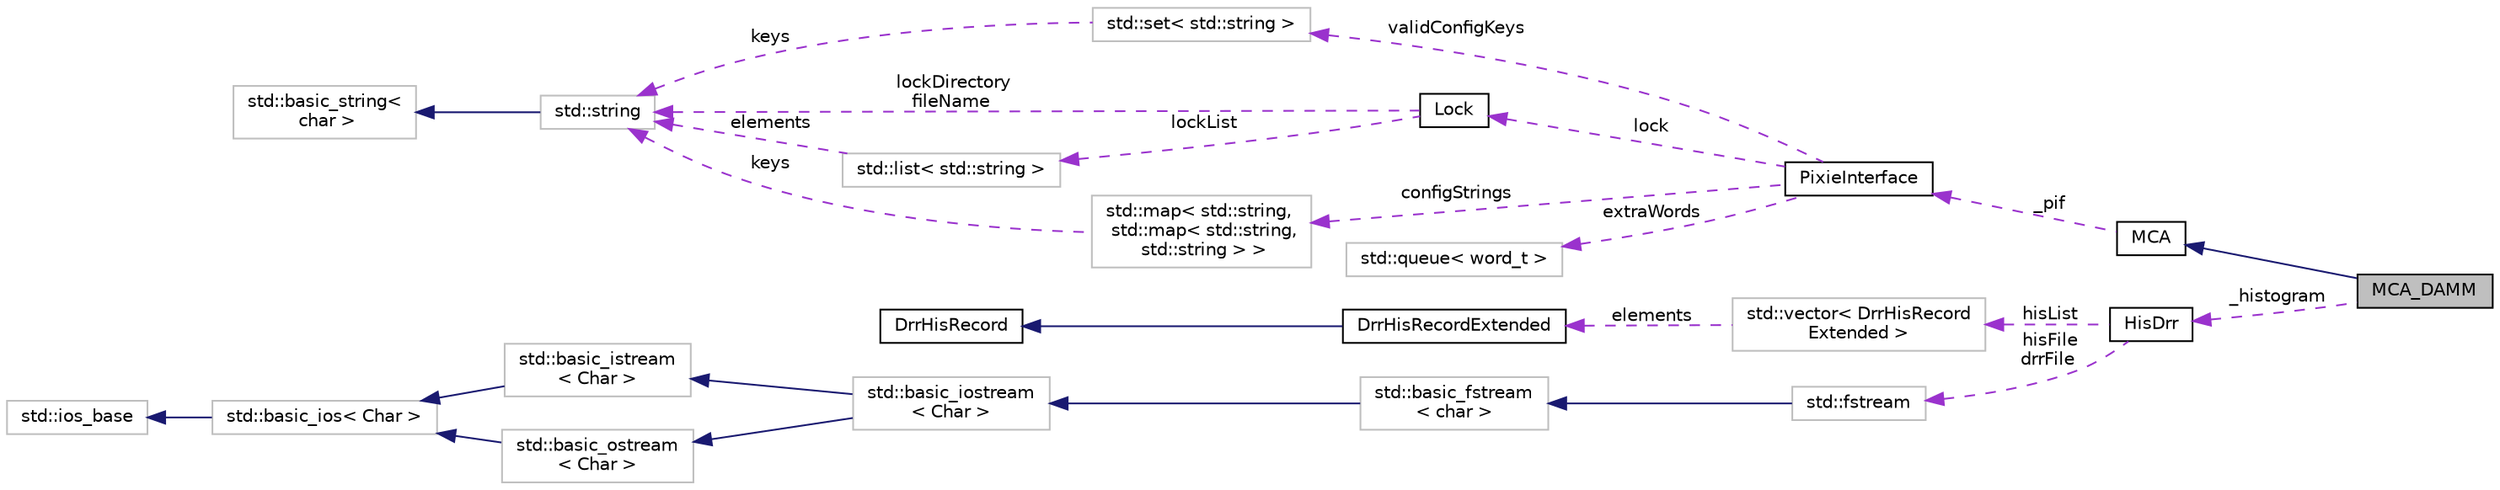 digraph "MCA_DAMM"
{
  edge [fontname="Helvetica",fontsize="10",labelfontname="Helvetica",labelfontsize="10"];
  node [fontname="Helvetica",fontsize="10",shape=record];
  rankdir="LR";
  Node1 [label="MCA_DAMM",height=0.2,width=0.4,color="black", fillcolor="grey75", style="filled", fontcolor="black"];
  Node2 -> Node1 [dir="back",color="midnightblue",fontsize="10",style="solid",fontname="Helvetica"];
  Node2 [label="MCA",height=0.2,width=0.4,color="black", fillcolor="white", style="filled",URL="$d4/def/class_m_c_a.html",tooltip="Abstract MCA class. "];
  Node3 -> Node2 [dir="back",color="darkorchid3",fontsize="10",style="dashed",label=" _pif" ,fontname="Helvetica"];
  Node3 [label="PixieInterface",height=0.2,width=0.4,color="black", fillcolor="white", style="filled",URL="$d9/dc6/class_pixie_interface.html"];
  Node4 -> Node3 [dir="back",color="darkorchid3",fontsize="10",style="dashed",label=" validConfigKeys" ,fontname="Helvetica"];
  Node4 [label="std::set\< std::string \>",height=0.2,width=0.4,color="grey75", fillcolor="white", style="filled"];
  Node5 -> Node4 [dir="back",color="darkorchid3",fontsize="10",style="dashed",label=" keys" ,fontname="Helvetica"];
  Node5 [label="std::string",height=0.2,width=0.4,color="grey75", fillcolor="white", style="filled",tooltip="STL class. "];
  Node6 -> Node5 [dir="back",color="midnightblue",fontsize="10",style="solid",fontname="Helvetica"];
  Node6 [label="std::basic_string\<\l char \>",height=0.2,width=0.4,color="grey75", fillcolor="white", style="filled",tooltip="STL class. "];
  Node7 -> Node3 [dir="back",color="darkorchid3",fontsize="10",style="dashed",label=" lock" ,fontname="Helvetica"];
  Node7 [label="Lock",height=0.2,width=0.4,color="black", fillcolor="white", style="filled",URL="$db/d3b/class_lock.html"];
  Node5 -> Node7 [dir="back",color="darkorchid3",fontsize="10",style="dashed",label=" lockDirectory\nfileName" ,fontname="Helvetica"];
  Node8 -> Node7 [dir="back",color="darkorchid3",fontsize="10",style="dashed",label=" lockList" ,fontname="Helvetica"];
  Node8 [label="std::list\< std::string \>",height=0.2,width=0.4,color="grey75", fillcolor="white", style="filled"];
  Node5 -> Node8 [dir="back",color="darkorchid3",fontsize="10",style="dashed",label=" elements" ,fontname="Helvetica"];
  Node9 -> Node3 [dir="back",color="darkorchid3",fontsize="10",style="dashed",label=" extraWords" ,fontname="Helvetica"];
  Node9 [label="std::queue\< word_t \>",height=0.2,width=0.4,color="grey75", fillcolor="white", style="filled"];
  Node10 -> Node3 [dir="back",color="darkorchid3",fontsize="10",style="dashed",label=" configStrings" ,fontname="Helvetica"];
  Node10 [label="std::map\< std::string,\l std::map\< std::string,\l std::string \> \>",height=0.2,width=0.4,color="grey75", fillcolor="white", style="filled"];
  Node5 -> Node10 [dir="back",color="darkorchid3",fontsize="10",style="dashed",label=" keys" ,fontname="Helvetica"];
  Node11 -> Node1 [dir="back",color="darkorchid3",fontsize="10",style="dashed",label=" _histogram" ,fontname="Helvetica"];
  Node11 [label="HisDrr",height=0.2,width=0.4,color="black", fillcolor="white", style="filled",URL="$d7/d76/class_his_drr.html"];
  Node12 -> Node11 [dir="back",color="darkorchid3",fontsize="10",style="dashed",label=" hisList" ,fontname="Helvetica"];
  Node12 [label="std::vector\< DrrHisRecord\lExtended \>",height=0.2,width=0.4,color="grey75", fillcolor="white", style="filled"];
  Node13 -> Node12 [dir="back",color="darkorchid3",fontsize="10",style="dashed",label=" elements" ,fontname="Helvetica"];
  Node13 [label="DrrHisRecordExtended",height=0.2,width=0.4,color="black", fillcolor="white", style="filled",URL="$dc/dbc/struct_drr_his_record_extended.html"];
  Node14 -> Node13 [dir="back",color="midnightblue",fontsize="10",style="solid",fontname="Helvetica"];
  Node14 [label="DrrHisRecord",height=0.2,width=0.4,color="black", fillcolor="white", style="filled",URL="$d3/d28/struct_drr_his_record.html"];
  Node15 -> Node11 [dir="back",color="darkorchid3",fontsize="10",style="dashed",label=" hisFile\ndrrFile" ,fontname="Helvetica"];
  Node15 [label="std::fstream",height=0.2,width=0.4,color="grey75", fillcolor="white", style="filled",tooltip="STL class. "];
  Node16 -> Node15 [dir="back",color="midnightblue",fontsize="10",style="solid",fontname="Helvetica"];
  Node16 [label="std::basic_fstream\l\< char \>",height=0.2,width=0.4,color="grey75", fillcolor="white", style="filled",tooltip="STL class. "];
  Node17 -> Node16 [dir="back",color="midnightblue",fontsize="10",style="solid",fontname="Helvetica"];
  Node17 [label="std::basic_iostream\l\< Char \>",height=0.2,width=0.4,color="grey75", fillcolor="white", style="filled",tooltip="STL class. "];
  Node18 -> Node17 [dir="back",color="midnightblue",fontsize="10",style="solid",fontname="Helvetica"];
  Node18 [label="std::basic_istream\l\< Char \>",height=0.2,width=0.4,color="grey75", fillcolor="white", style="filled",tooltip="STL class. "];
  Node19 -> Node18 [dir="back",color="midnightblue",fontsize="10",style="solid",fontname="Helvetica"];
  Node19 [label="std::basic_ios\< Char \>",height=0.2,width=0.4,color="grey75", fillcolor="white", style="filled",tooltip="STL class. "];
  Node20 -> Node19 [dir="back",color="midnightblue",fontsize="10",style="solid",fontname="Helvetica"];
  Node20 [label="std::ios_base",height=0.2,width=0.4,color="grey75", fillcolor="white", style="filled",tooltip="STL class. "];
  Node21 -> Node17 [dir="back",color="midnightblue",fontsize="10",style="solid",fontname="Helvetica"];
  Node21 [label="std::basic_ostream\l\< Char \>",height=0.2,width=0.4,color="grey75", fillcolor="white", style="filled",tooltip="STL class. "];
  Node19 -> Node21 [dir="back",color="midnightblue",fontsize="10",style="solid",fontname="Helvetica"];
}
